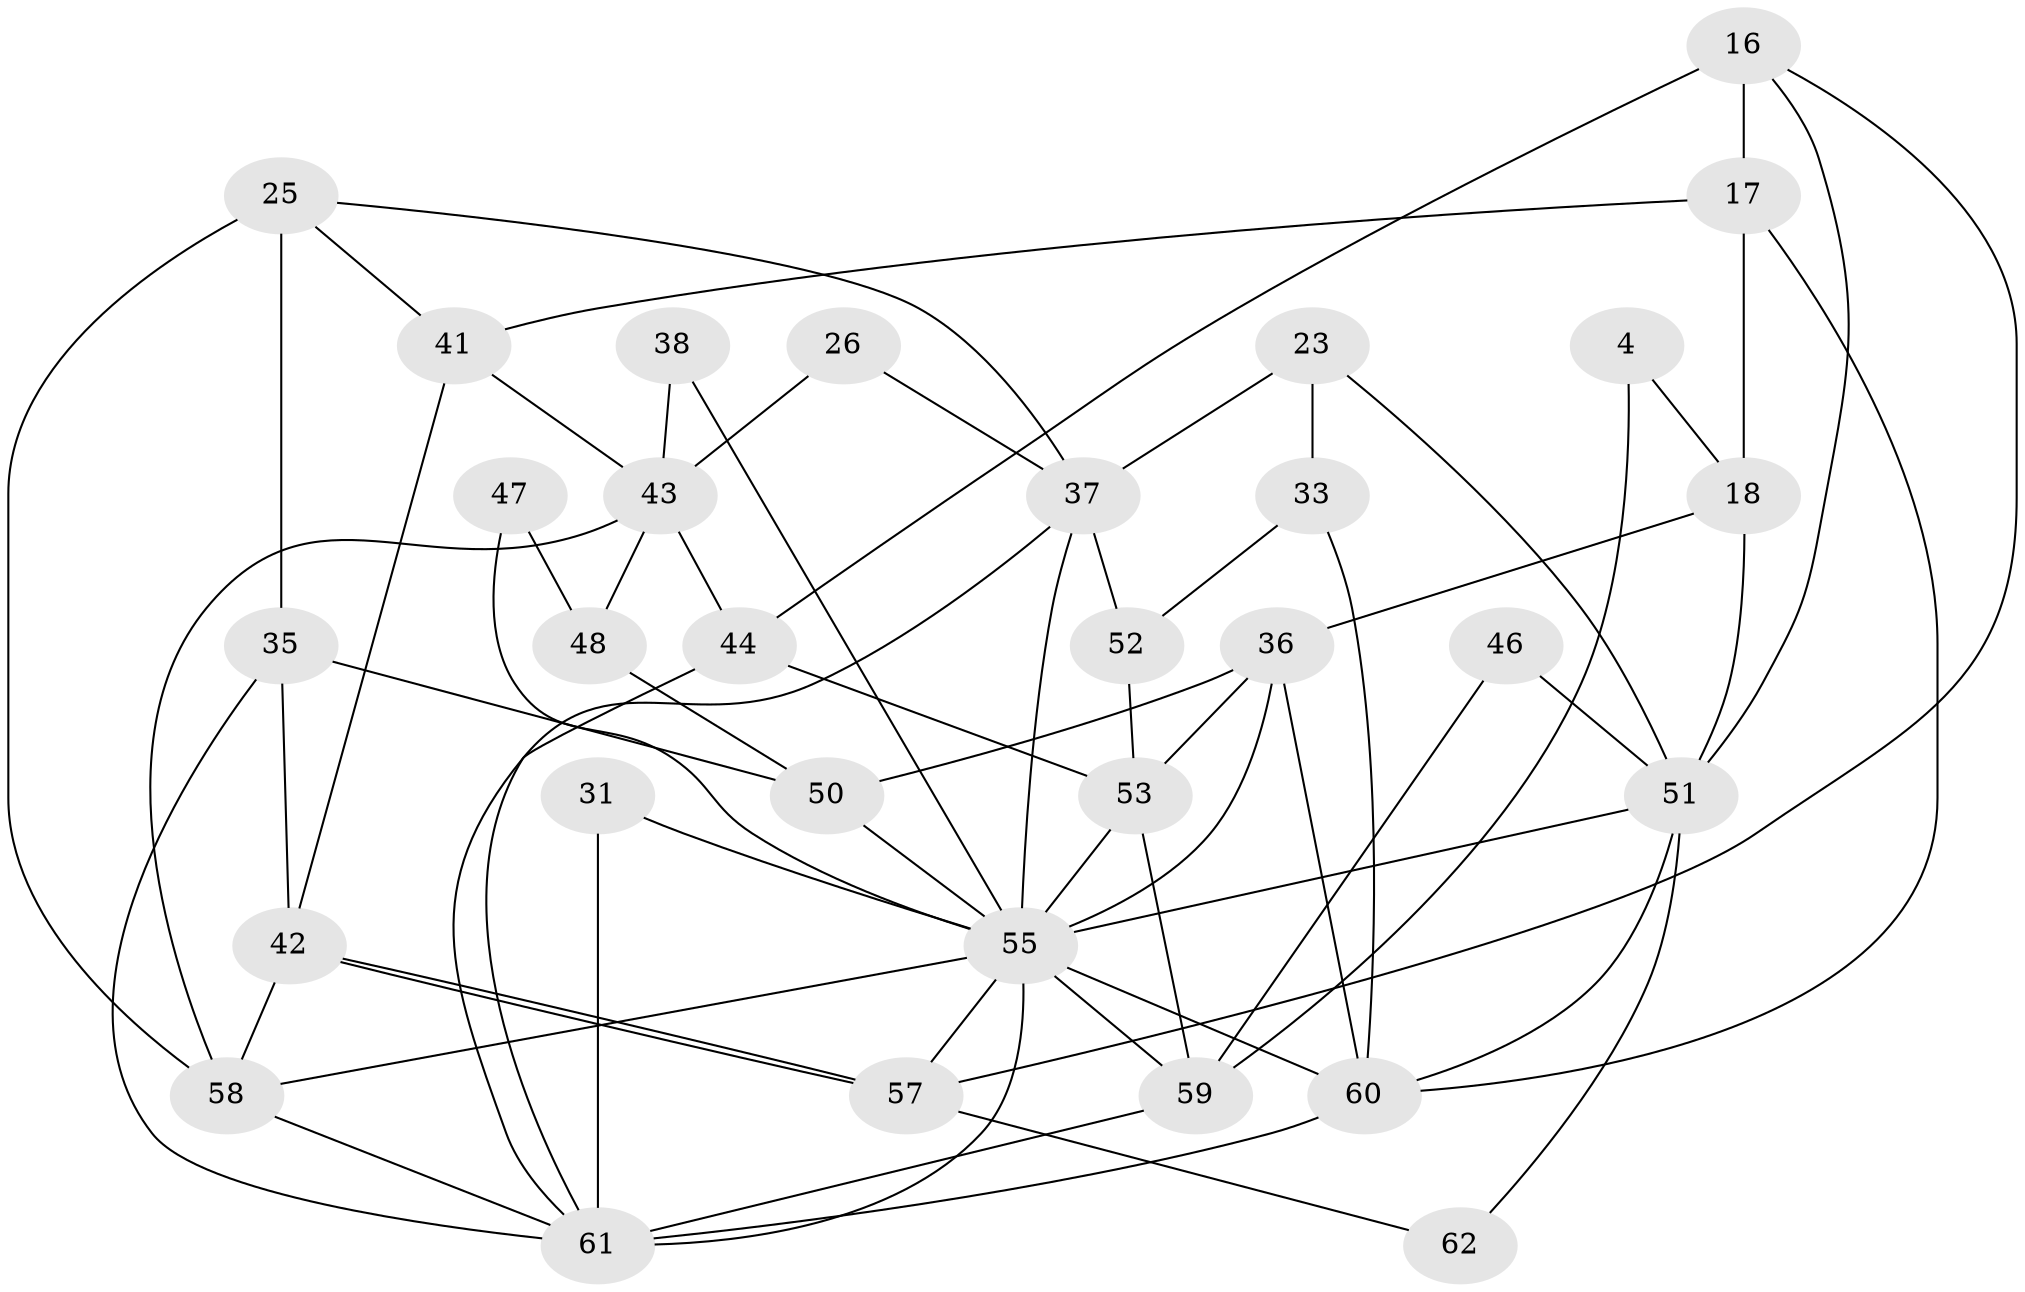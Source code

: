 // original degree distribution, {2: 0.16129032258064516, 5: 0.20967741935483872, 6: 0.14516129032258066, 3: 0.22580645161290322, 4: 0.24193548387096775, 7: 0.016129032258064516}
// Generated by graph-tools (version 1.1) at 2025/50/03/09/25 04:50:52]
// undirected, 31 vertices, 67 edges
graph export_dot {
graph [start="1"]
  node [color=gray90,style=filled];
  4;
  16 [super="+6"];
  17;
  18 [super="+15"];
  23;
  25;
  26;
  31;
  33;
  35;
  36;
  37 [super="+28"];
  38;
  41;
  42;
  43 [super="+39"];
  44;
  46 [super="+11+1"];
  47;
  48;
  50 [super="+32"];
  51 [super="+12+30"];
  52;
  53 [super="+40"];
  55 [super="+2+34+54"];
  57 [super="+7"];
  58 [super="+19+27"];
  59;
  60 [super="+3+24"];
  61 [super="+56"];
  62;
  4 -- 59;
  4 -- 18;
  16 -- 17 [weight=2];
  16 -- 44;
  16 -- 57;
  16 -- 51;
  17 -- 18 [weight=2];
  17 -- 41;
  17 -- 60;
  18 -- 51 [weight=4];
  18 -- 36;
  23 -- 33;
  23 -- 51;
  23 -- 37;
  25 -- 35;
  25 -- 41;
  25 -- 58 [weight=2];
  25 -- 37;
  26 -- 37;
  26 -- 43;
  31 -- 61;
  31 -- 55;
  33 -- 52;
  33 -- 60;
  35 -- 42;
  35 -- 50;
  35 -- 61;
  36 -- 60;
  36 -- 53 [weight=2];
  36 -- 50;
  36 -- 55;
  37 -- 55 [weight=2];
  37 -- 52;
  37 -- 61;
  38 -- 43;
  38 -- 55;
  41 -- 42;
  41 -- 43;
  42 -- 57;
  42 -- 57;
  42 -- 58;
  43 -- 58 [weight=2];
  43 -- 48;
  43 -- 44;
  44 -- 53;
  44 -- 61;
  46 -- 59 [weight=2];
  46 -- 51 [weight=3];
  47 -- 48;
  47 -- 55;
  48 -- 50;
  50 -- 55 [weight=4];
  51 -- 55 [weight=6];
  51 -- 60 [weight=3];
  51 -- 62;
  52 -- 53;
  53 -- 59;
  53 -- 55;
  55 -- 59;
  55 -- 61;
  55 -- 57;
  55 -- 60;
  55 -- 58;
  57 -- 62;
  58 -- 61 [weight=2];
  59 -- 61;
  60 -- 61 [weight=3];
}
